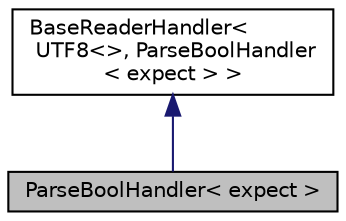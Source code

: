 digraph "ParseBoolHandler&lt; expect &gt;"
{
  edge [fontname="Helvetica",fontsize="10",labelfontname="Helvetica",labelfontsize="10"];
  node [fontname="Helvetica",fontsize="10",shape=record];
  Node2 [label="ParseBoolHandler\< expect \>",height=0.2,width=0.4,color="black", fillcolor="grey75", style="filled", fontcolor="black"];
  Node3 -> Node2 [dir="back",color="midnightblue",fontsize="10",style="solid",fontname="Helvetica"];
  Node3 [label="BaseReaderHandler\<\l UTF8\<\>, ParseBoolHandler\l\< expect \> \>",height=0.2,width=0.4,color="black", fillcolor="white", style="filled",URL="$structBaseReaderHandler.html"];
}
